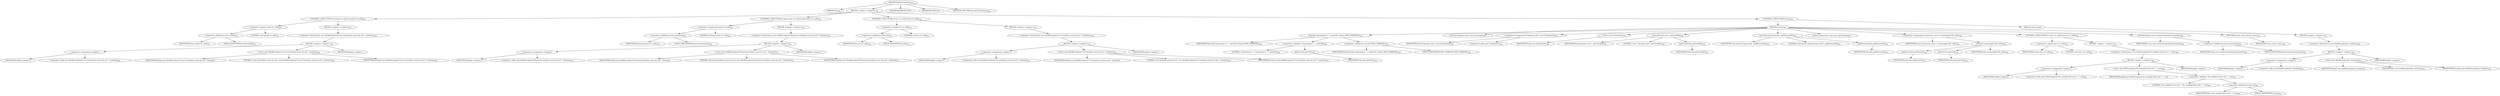 digraph "getConnection" {  
"368" [label = <(METHOD,getConnection)<SUB>326</SUB>> ]
"32" [label = <(PARAM,this)<SUB>326</SUB>> ]
"369" [label = <(BLOCK,&lt;empty&gt;,&lt;empty&gt;)<SUB>326</SUB>> ]
"370" [label = <(CONTROL_STRUCTURE,if (userId == null),if (userId == null))<SUB>327</SUB>> ]
"371" [label = <(&lt;operator&gt;.equals,userId == null)<SUB>327</SUB>> ]
"372" [label = <(&lt;operator&gt;.fieldAccess,this.userId)<SUB>327</SUB>> ]
"373" [label = <(IDENTIFIER,this,userId == null)<SUB>327</SUB>> ]
"374" [label = <(FIELD_IDENTIFIER,userId,userId)<SUB>327</SUB>> ]
"375" [label = <(LITERAL,null,userId == null)<SUB>327</SUB>> ]
"376" [label = <(BLOCK,&lt;empty&gt;,&lt;empty&gt;)<SUB>327</SUB>> ]
"377" [label = <(&lt;operator&gt;.throw,throw new BuildException(&quot;User Id attribute must be set!&quot;, location);)<SUB>328</SUB>> ]
"378" [label = <(BLOCK,&lt;empty&gt;,&lt;empty&gt;)<SUB>328</SUB>> ]
"379" [label = <(&lt;operator&gt;.assignment,&lt;empty&gt;)> ]
"380" [label = <(IDENTIFIER,$obj2,&lt;empty&gt;)> ]
"381" [label = <(&lt;operator&gt;.alloc,new BuildException(&quot;User Id attribute must be set!&quot;, location))<SUB>328</SUB>> ]
"382" [label = <(&lt;init&gt;,new BuildException(&quot;User Id attribute must be set!&quot;, location))<SUB>328</SUB>> ]
"383" [label = <(IDENTIFIER,$obj2,new BuildException(&quot;User Id attribute must be set!&quot;, location))> ]
"384" [label = <(LITERAL,&quot;User Id attribute must be set!&quot;,new BuildException(&quot;User Id attribute must be set!&quot;, location))<SUB>328</SUB>> ]
"385" [label = <(IDENTIFIER,location,new BuildException(&quot;User Id attribute must be set!&quot;, location))<SUB>328</SUB>> ]
"386" [label = <(IDENTIFIER,$obj2,&lt;empty&gt;)> ]
"387" [label = <(CONTROL_STRUCTURE,if (password == null),if (password == null))<SUB>330</SUB>> ]
"388" [label = <(&lt;operator&gt;.equals,password == null)<SUB>330</SUB>> ]
"389" [label = <(&lt;operator&gt;.fieldAccess,this.password)<SUB>330</SUB>> ]
"390" [label = <(IDENTIFIER,this,password == null)<SUB>330</SUB>> ]
"391" [label = <(FIELD_IDENTIFIER,password,password)<SUB>330</SUB>> ]
"392" [label = <(LITERAL,null,password == null)<SUB>330</SUB>> ]
"393" [label = <(BLOCK,&lt;empty&gt;,&lt;empty&gt;)<SUB>330</SUB>> ]
"394" [label = <(&lt;operator&gt;.throw,throw new BuildException(&quot;Password attribute must be set!&quot;, location);)<SUB>331</SUB>> ]
"395" [label = <(BLOCK,&lt;empty&gt;,&lt;empty&gt;)<SUB>331</SUB>> ]
"396" [label = <(&lt;operator&gt;.assignment,&lt;empty&gt;)> ]
"397" [label = <(IDENTIFIER,$obj3,&lt;empty&gt;)> ]
"398" [label = <(&lt;operator&gt;.alloc,new BuildException(&quot;Password attribute must be set!&quot;, location))<SUB>331</SUB>> ]
"399" [label = <(&lt;init&gt;,new BuildException(&quot;Password attribute must be set!&quot;, location))<SUB>331</SUB>> ]
"400" [label = <(IDENTIFIER,$obj3,new BuildException(&quot;Password attribute must be set!&quot;, location))> ]
"401" [label = <(LITERAL,&quot;Password attribute must be set!&quot;,new BuildException(&quot;Password attribute must be set!&quot;, location))<SUB>331</SUB>> ]
"402" [label = <(IDENTIFIER,location,new BuildException(&quot;Password attribute must be set!&quot;, location))<SUB>331</SUB>> ]
"403" [label = <(IDENTIFIER,$obj3,&lt;empty&gt;)> ]
"404" [label = <(CONTROL_STRUCTURE,if (url == null),if (url == null))<SUB>333</SUB>> ]
"405" [label = <(&lt;operator&gt;.equals,url == null)<SUB>333</SUB>> ]
"406" [label = <(&lt;operator&gt;.fieldAccess,this.url)<SUB>333</SUB>> ]
"407" [label = <(IDENTIFIER,this,url == null)<SUB>333</SUB>> ]
"408" [label = <(FIELD_IDENTIFIER,url,url)<SUB>333</SUB>> ]
"409" [label = <(LITERAL,null,url == null)<SUB>333</SUB>> ]
"410" [label = <(BLOCK,&lt;empty&gt;,&lt;empty&gt;)<SUB>333</SUB>> ]
"411" [label = <(&lt;operator&gt;.throw,throw new BuildException(&quot;Url attribute must be set!&quot;, location);)<SUB>334</SUB>> ]
"412" [label = <(BLOCK,&lt;empty&gt;,&lt;empty&gt;)<SUB>334</SUB>> ]
"413" [label = <(&lt;operator&gt;.assignment,&lt;empty&gt;)> ]
"414" [label = <(IDENTIFIER,$obj4,&lt;empty&gt;)> ]
"415" [label = <(&lt;operator&gt;.alloc,new BuildException(&quot;Url attribute must be set!&quot;, location))<SUB>334</SUB>> ]
"416" [label = <(&lt;init&gt;,new BuildException(&quot;Url attribute must be set!&quot;, location))<SUB>334</SUB>> ]
"417" [label = <(IDENTIFIER,$obj4,new BuildException(&quot;Url attribute must be set!&quot;, location))> ]
"418" [label = <(LITERAL,&quot;Url attribute must be set!&quot;,new BuildException(&quot;Url attribute must be set!&quot;, location))<SUB>334</SUB>> ]
"419" [label = <(IDENTIFIER,location,new BuildException(&quot;Url attribute must be set!&quot;, location))<SUB>334</SUB>> ]
"420" [label = <(IDENTIFIER,$obj4,&lt;empty&gt;)> ]
"421" [label = <(CONTROL_STRUCTURE,try,try)<SUB>336</SUB>> ]
"422" [label = <(BLOCK,try,try)<SUB>336</SUB>> ]
"423" [label = <(log,log(&quot;connecting to &quot; + getUrl(), Project.MSG_VERBOSE))<SUB>338</SUB>> ]
"33" [label = <(IDENTIFIER,this,log(&quot;connecting to &quot; + getUrl(), Project.MSG_VERBOSE))<SUB>338</SUB>> ]
"424" [label = <(&lt;operator&gt;.addition,&quot;connecting to &quot; + getUrl())<SUB>338</SUB>> ]
"425" [label = <(LITERAL,&quot;connecting to &quot;,&quot;connecting to &quot; + getUrl())<SUB>338</SUB>> ]
"426" [label = <(getUrl,this.getUrl())<SUB>338</SUB>> ]
"31" [label = <(IDENTIFIER,this,this.getUrl())<SUB>338</SUB>> ]
"427" [label = <(&lt;operator&gt;.fieldAccess,Project.MSG_VERBOSE)<SUB>338</SUB>> ]
"428" [label = <(IDENTIFIER,Project,log(&quot;connecting to &quot; + getUrl(), Project.MSG_VERBOSE))<SUB>338</SUB>> ]
"429" [label = <(FIELD_IDENTIFIER,MSG_VERBOSE,MSG_VERBOSE)<SUB>338</SUB>> ]
"35" [label = <(LOCAL,Properties info: java.util.Properties)> ]
"430" [label = <(&lt;operator&gt;.assignment,Properties info = new Properties())<SUB>339</SUB>> ]
"431" [label = <(IDENTIFIER,info,Properties info = new Properties())<SUB>339</SUB>> ]
"432" [label = <(&lt;operator&gt;.alloc,new Properties())<SUB>339</SUB>> ]
"433" [label = <(&lt;init&gt;,new Properties())<SUB>339</SUB>> ]
"34" [label = <(IDENTIFIER,info,new Properties())<SUB>339</SUB>> ]
"434" [label = <(put,info.put(&quot;user&quot;, getUserId()))<SUB>340</SUB>> ]
"435" [label = <(IDENTIFIER,info,info.put(&quot;user&quot;, getUserId()))<SUB>340</SUB>> ]
"436" [label = <(LITERAL,&quot;user&quot;,info.put(&quot;user&quot;, getUserId()))<SUB>340</SUB>> ]
"437" [label = <(getUserId,this.getUserId())<SUB>340</SUB>> ]
"36" [label = <(IDENTIFIER,this,this.getUserId())<SUB>340</SUB>> ]
"438" [label = <(put,info.put(&quot;password&quot;, getPassword()))<SUB>341</SUB>> ]
"439" [label = <(IDENTIFIER,info,info.put(&quot;password&quot;, getPassword()))<SUB>341</SUB>> ]
"440" [label = <(LITERAL,&quot;password&quot;,info.put(&quot;password&quot;, getPassword()))<SUB>341</SUB>> ]
"441" [label = <(getPassword,this.getPassword())<SUB>341</SUB>> ]
"37" [label = <(IDENTIFIER,this,this.getPassword())<SUB>341</SUB>> ]
"442" [label = <(LOCAL,Connection conn: java.sql.Connection)> ]
"443" [label = <(&lt;operator&gt;.assignment,Connection conn = connect(getUrl(), info))<SUB>342</SUB>> ]
"444" [label = <(IDENTIFIER,conn,Connection conn = connect(getUrl(), info))<SUB>342</SUB>> ]
"445" [label = <(connect,connect(getUrl(), info))<SUB>342</SUB>> ]
"446" [label = <(getDriver,this.getDriver())<SUB>342</SUB>> ]
"39" [label = <(IDENTIFIER,this,this.getDriver())<SUB>342</SUB>> ]
"447" [label = <(getUrl,this.getUrl())<SUB>342</SUB>> ]
"38" [label = <(IDENTIFIER,this,this.getUrl())<SUB>342</SUB>> ]
"448" [label = <(IDENTIFIER,info,connect(getUrl(), info))<SUB>342</SUB>> ]
"449" [label = <(CONTROL_STRUCTURE,if (conn == null),if (conn == null))<SUB>344</SUB>> ]
"450" [label = <(&lt;operator&gt;.equals,conn == null)<SUB>344</SUB>> ]
"451" [label = <(IDENTIFIER,conn,conn == null)<SUB>344</SUB>> ]
"452" [label = <(LITERAL,null,conn == null)<SUB>344</SUB>> ]
"453" [label = <(BLOCK,&lt;empty&gt;,&lt;empty&gt;)<SUB>344</SUB>> ]
"454" [label = <(&lt;operator&gt;.throw,throw new SQLException(&quot;No suitable Driver for &quot; + url);)<SUB>346</SUB>> ]
"455" [label = <(BLOCK,&lt;empty&gt;,&lt;empty&gt;)<SUB>346</SUB>> ]
"456" [label = <(&lt;operator&gt;.assignment,&lt;empty&gt;)> ]
"457" [label = <(IDENTIFIER,$obj6,&lt;empty&gt;)> ]
"458" [label = <(&lt;operator&gt;.alloc,new SQLException(&quot;No suitable Driver for &quot; + url))<SUB>346</SUB>> ]
"459" [label = <(&lt;init&gt;,new SQLException(&quot;No suitable Driver for &quot; + url))<SUB>346</SUB>> ]
"460" [label = <(IDENTIFIER,$obj6,new SQLException(&quot;No suitable Driver for &quot; + url))> ]
"461" [label = <(&lt;operator&gt;.addition,&quot;No suitable Driver for &quot; + url)<SUB>346</SUB>> ]
"462" [label = <(LITERAL,&quot;No suitable Driver for &quot;,&quot;No suitable Driver for &quot; + url)<SUB>346</SUB>> ]
"463" [label = <(&lt;operator&gt;.fieldAccess,this.url)<SUB>346</SUB>> ]
"464" [label = <(IDENTIFIER,this,&quot;No suitable Driver for &quot; + url)<SUB>346</SUB>> ]
"465" [label = <(FIELD_IDENTIFIER,url,url)<SUB>346</SUB>> ]
"466" [label = <(IDENTIFIER,$obj6,&lt;empty&gt;)> ]
"467" [label = <(setAutoCommit,conn.setAutoCommit(autocommit))<SUB>349</SUB>> ]
"468" [label = <(IDENTIFIER,conn,conn.setAutoCommit(autocommit))<SUB>349</SUB>> ]
"469" [label = <(&lt;operator&gt;.fieldAccess,this.autocommit)<SUB>349</SUB>> ]
"470" [label = <(IDENTIFIER,this,conn.setAutoCommit(autocommit))<SUB>349</SUB>> ]
"471" [label = <(FIELD_IDENTIFIER,autocommit,autocommit)<SUB>349</SUB>> ]
"472" [label = <(RETURN,return conn;,return conn;)<SUB>350</SUB>> ]
"473" [label = <(IDENTIFIER,conn,return conn;)<SUB>350</SUB>> ]
"474" [label = <(BLOCK,catch,catch)> ]
"475" [label = <(BLOCK,&lt;empty&gt;,&lt;empty&gt;)<SUB>351</SUB>> ]
"476" [label = <(&lt;operator&gt;.throw,throw new BuildException(e, location);)<SUB>352</SUB>> ]
"477" [label = <(BLOCK,&lt;empty&gt;,&lt;empty&gt;)<SUB>352</SUB>> ]
"478" [label = <(&lt;operator&gt;.assignment,&lt;empty&gt;)> ]
"479" [label = <(IDENTIFIER,$obj7,&lt;empty&gt;)> ]
"480" [label = <(&lt;operator&gt;.alloc,new BuildException(e, location))<SUB>352</SUB>> ]
"481" [label = <(&lt;init&gt;,new BuildException(e, location))<SUB>352</SUB>> ]
"482" [label = <(IDENTIFIER,$obj7,new BuildException(e, location))> ]
"483" [label = <(IDENTIFIER,e,new BuildException(e, location))<SUB>352</SUB>> ]
"484" [label = <(IDENTIFIER,location,new BuildException(e, location))<SUB>352</SUB>> ]
"485" [label = <(IDENTIFIER,$obj7,&lt;empty&gt;)> ]
"486" [label = <(MODIFIER,PROTECTED)> ]
"487" [label = <(MODIFIER,VIRTUAL)> ]
"488" [label = <(METHOD_RETURN,java.sql.Connection)<SUB>326</SUB>> ]
  "368" -> "32" 
  "368" -> "369" 
  "368" -> "486" 
  "368" -> "487" 
  "368" -> "488" 
  "369" -> "370" 
  "369" -> "387" 
  "369" -> "404" 
  "369" -> "421" 
  "370" -> "371" 
  "370" -> "376" 
  "371" -> "372" 
  "371" -> "375" 
  "372" -> "373" 
  "372" -> "374" 
  "376" -> "377" 
  "377" -> "378" 
  "378" -> "379" 
  "378" -> "382" 
  "378" -> "386" 
  "379" -> "380" 
  "379" -> "381" 
  "382" -> "383" 
  "382" -> "384" 
  "382" -> "385" 
  "387" -> "388" 
  "387" -> "393" 
  "388" -> "389" 
  "388" -> "392" 
  "389" -> "390" 
  "389" -> "391" 
  "393" -> "394" 
  "394" -> "395" 
  "395" -> "396" 
  "395" -> "399" 
  "395" -> "403" 
  "396" -> "397" 
  "396" -> "398" 
  "399" -> "400" 
  "399" -> "401" 
  "399" -> "402" 
  "404" -> "405" 
  "404" -> "410" 
  "405" -> "406" 
  "405" -> "409" 
  "406" -> "407" 
  "406" -> "408" 
  "410" -> "411" 
  "411" -> "412" 
  "412" -> "413" 
  "412" -> "416" 
  "412" -> "420" 
  "413" -> "414" 
  "413" -> "415" 
  "416" -> "417" 
  "416" -> "418" 
  "416" -> "419" 
  "421" -> "422" 
  "421" -> "474" 
  "422" -> "423" 
  "422" -> "35" 
  "422" -> "430" 
  "422" -> "433" 
  "422" -> "434" 
  "422" -> "438" 
  "422" -> "442" 
  "422" -> "443" 
  "422" -> "449" 
  "422" -> "467" 
  "422" -> "472" 
  "423" -> "33" 
  "423" -> "424" 
  "423" -> "427" 
  "424" -> "425" 
  "424" -> "426" 
  "426" -> "31" 
  "427" -> "428" 
  "427" -> "429" 
  "430" -> "431" 
  "430" -> "432" 
  "433" -> "34" 
  "434" -> "435" 
  "434" -> "436" 
  "434" -> "437" 
  "437" -> "36" 
  "438" -> "439" 
  "438" -> "440" 
  "438" -> "441" 
  "441" -> "37" 
  "443" -> "444" 
  "443" -> "445" 
  "445" -> "446" 
  "445" -> "447" 
  "445" -> "448" 
  "446" -> "39" 
  "447" -> "38" 
  "449" -> "450" 
  "449" -> "453" 
  "450" -> "451" 
  "450" -> "452" 
  "453" -> "454" 
  "454" -> "455" 
  "455" -> "456" 
  "455" -> "459" 
  "455" -> "466" 
  "456" -> "457" 
  "456" -> "458" 
  "459" -> "460" 
  "459" -> "461" 
  "461" -> "462" 
  "461" -> "463" 
  "463" -> "464" 
  "463" -> "465" 
  "467" -> "468" 
  "467" -> "469" 
  "469" -> "470" 
  "469" -> "471" 
  "472" -> "473" 
  "474" -> "475" 
  "475" -> "476" 
  "476" -> "477" 
  "477" -> "478" 
  "477" -> "481" 
  "477" -> "485" 
  "478" -> "479" 
  "478" -> "480" 
  "481" -> "482" 
  "481" -> "483" 
  "481" -> "484" 
}
